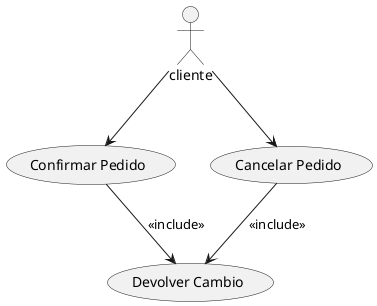 @startuml
actor cliente as C

C-->(Confirmar Pedido)
C-->(Cancelar Pedido)
(Cancelar Pedido) --> (Devolver Cambio) : <<include>>
(Confirmar Pedido) --> (Devolver Cambio) : <<include>>
@enduml